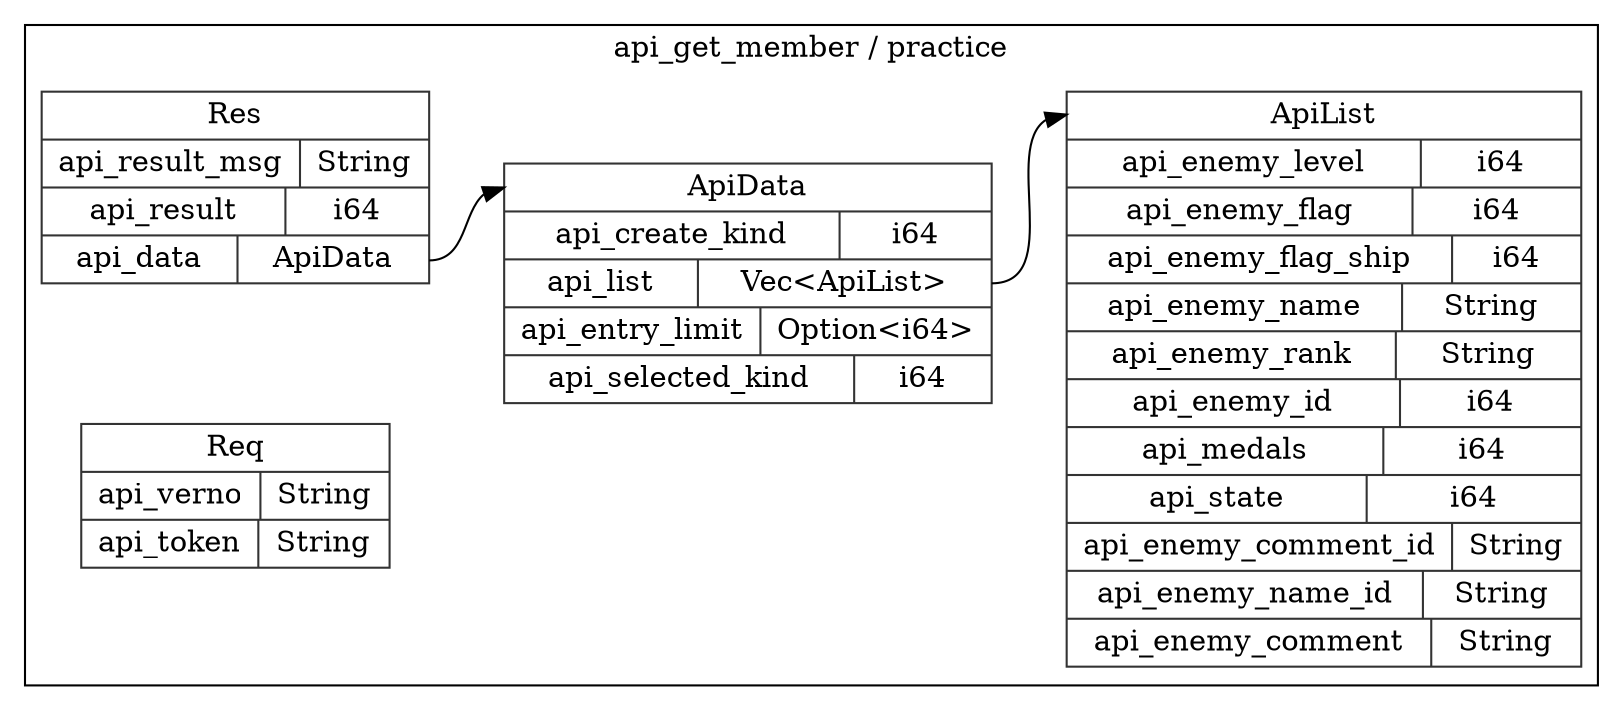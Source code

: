 digraph {
  rankdir=LR;
  subgraph cluster_0 {
    label="api_get_member / practice";
    node [style="filled", color=white, style="solid", color=gray20];
    api_get_member__practice__Res [label="<Res> Res  | { api_result_msg | <api_result_msg> String } | { api_result | <api_result> i64 } | { api_data | <api_data> ApiData }", shape=record];
    api_get_member__practice__ApiData;
    api_get_member__practice__Res:api_data:e -> api_get_member__practice__ApiData:ApiData:w;
    api_get_member__practice__ApiList [label="<ApiList> ApiList  | { api_enemy_level | <api_enemy_level> i64 } | { api_enemy_flag | <api_enemy_flag> i64 } | { api_enemy_flag_ship | <api_enemy_flag_ship> i64 } | { api_enemy_name | <api_enemy_name> String } | { api_enemy_rank | <api_enemy_rank> String } | { api_enemy_id | <api_enemy_id> i64 } | { api_medals | <api_medals> i64 } | { api_state | <api_state> i64 } | { api_enemy_comment_id | <api_enemy_comment_id> String } | { api_enemy_name_id | <api_enemy_name_id> String } | { api_enemy_comment | <api_enemy_comment> String }", shape=record];
    api_get_member__practice__Req [label="<Req> Req  | { api_verno | <api_verno> String } | { api_token | <api_token> String }", shape=record];
    api_get_member__practice__ApiData [label="<ApiData> ApiData  | { api_create_kind | <api_create_kind> i64 } | { api_list | <api_list> Vec\<ApiList\> } | { api_entry_limit | <api_entry_limit> Option\<i64\> } | { api_selected_kind | <api_selected_kind> i64 }", shape=record];
    api_get_member__practice__ApiData:api_list:e -> api_get_member__practice__ApiList:ApiList:w;
  }
}
